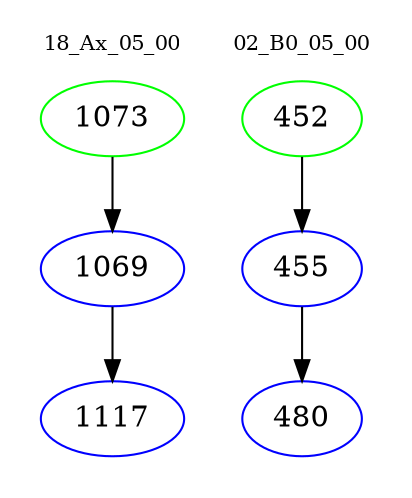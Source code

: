 digraph{
subgraph cluster_0 {
color = white
label = "18_Ax_05_00";
fontsize=10;
T0_1073 [label="1073", color="green"]
T0_1073 -> T0_1069 [color="black"]
T0_1069 [label="1069", color="blue"]
T0_1069 -> T0_1117 [color="black"]
T0_1117 [label="1117", color="blue"]
}
subgraph cluster_1 {
color = white
label = "02_B0_05_00";
fontsize=10;
T1_452 [label="452", color="green"]
T1_452 -> T1_455 [color="black"]
T1_455 [label="455", color="blue"]
T1_455 -> T1_480 [color="black"]
T1_480 [label="480", color="blue"]
}
}
